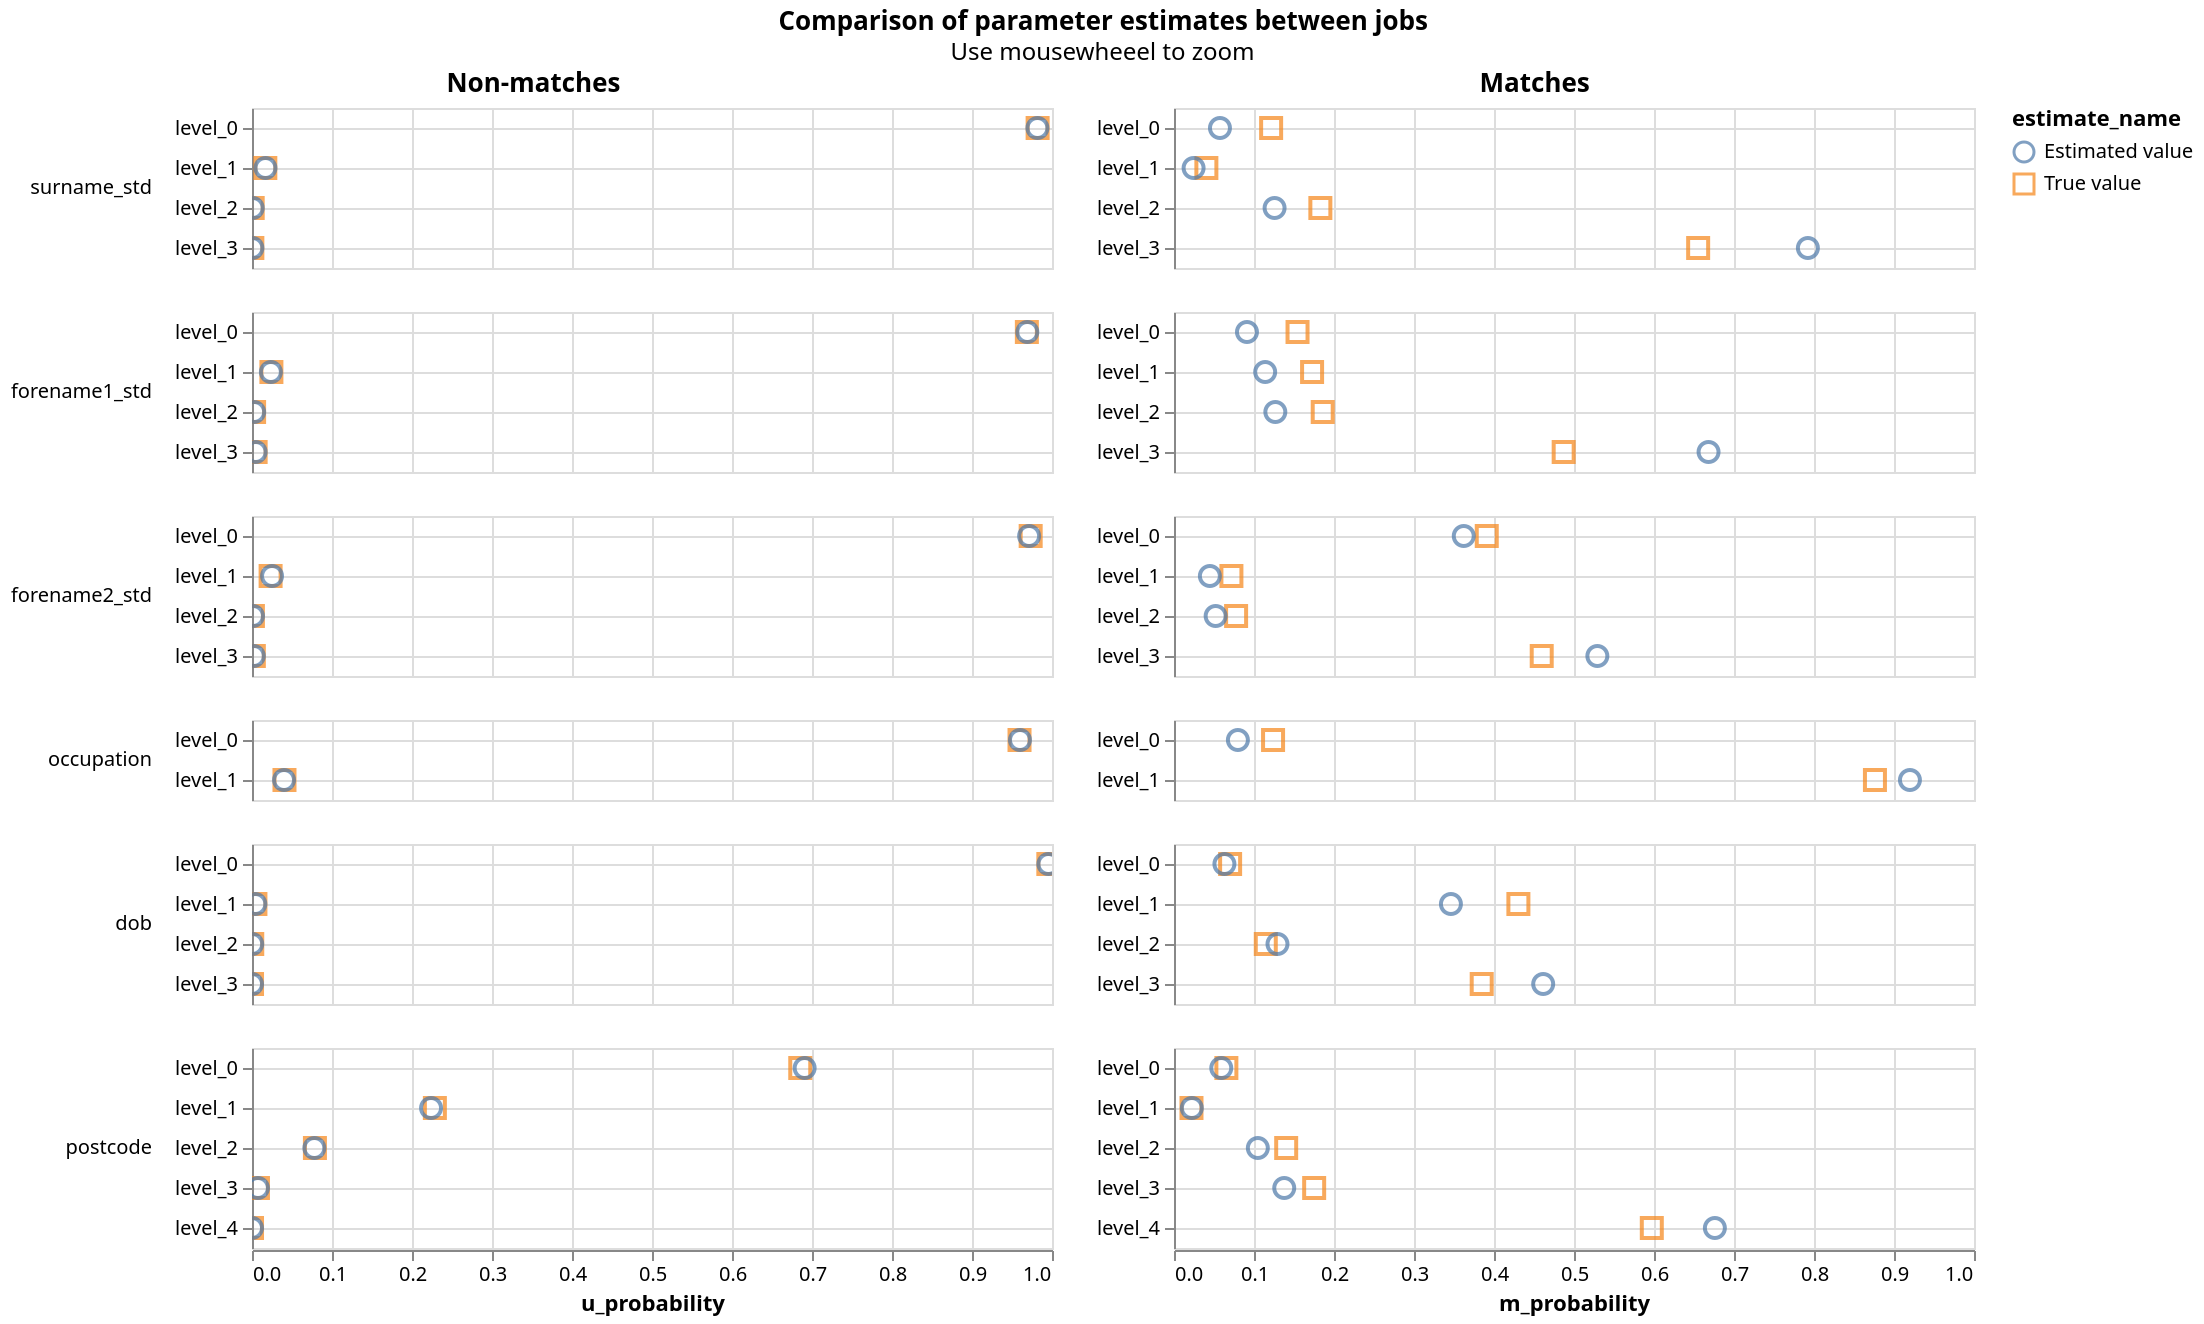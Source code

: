 {"config": {"view": {"continuousWidth": 400, "continuousHeight": 300}, "title": {"anchor": "middle"}}, "hconcat": [{"mark": {"type": "point", "filled": false, "opacity": 0.7, "size": 100}, "encoding": {"color": {"type": "nominal", "field": "estimate_name"}, "row": {"type": "nominal", "field": "column_name", "header": {"labelAlign": "left", "labelAnchor": "middle", "labelAngle": 0}, "sort": {"field": "gamma_index"}, "title": null}, "shape": {"type": "nominal", "field": "estimate_name", "scale": {"range": ["circle", "square", "triangle", "diamond"]}}, "tooltip": [{"type": "nominal", "field": "column_name"}, {"type": "nominal", "field": "estimate_name"}, {"type": "quantitative", "field": "m_probability"}, {"type": "quantitative", "field": "u_probability"}], "x": {"type": "quantitative", "field": "u_probability", "scale": {"domain": [0, 1]}}, "y": {"type": "nominal", "axis": {"grid": true, "title": null}, "field": "level_name"}}, "resolve": {"scale": {"y": "independent"}}, "selection": {"selector076": {"type": "interval", "bind": "scales", "encodings": ["x", "y"]}}, "title": "Non-matches", "transform": [{"filter": "(datum.gamma_index !== 1000000)"}]}, {"mark": {"type": "point", "filled": false, "opacity": 0.7, "size": 100}, "encoding": {"color": {"type": "nominal", "field": "estimate_name"}, "row": {"type": "nominal", "field": "column_name", "header": {"labels": false}, "sort": {"field": "gamma_index"}, "title": null}, "shape": {"type": "nominal", "field": "estimate_name", "scale": {"range": ["circle", "square", "triangle", "diamond", "cross"]}}, "tooltip": [{"type": "nominal", "field": "column_name"}, {"type": "nominal", "field": "estimate_name"}, {"type": "quantitative", "field": "m_probability"}, {"type": "quantitative", "field": "u_probability"}], "x": {"type": "quantitative", "field": "m_probability", "scale": {"domain": [0, 1]}}, "y": {"type": "nominal", "axis": {"grid": true, "title": null}, "field": "level_name"}}, "resolve": {"scale": {"y": "independent"}}, "selection": {"selector076": {"type": "interval", "bind": "scales", "encodings": ["x", "y"]}}, "title": "Matches", "transform": [{"filter": "(datum.gamma_index !== 1000001)"}]}], "data": {"name": "data-b04b5646394548f7a33a91fb896b9345"}, "title": {"text": "Comparison of parameter estimates between jobs", "subtitle": "Use mousewheeel to zoom"}, "$schema": "https://vega.github.io/schema/vega-lite/v4.8.1.json", "datasets": {"data-b04b5646394548f7a33a91fb896b9345": [{"m_probability": 0.12140211638205875, "u_probability": 0.9820228936867247, "bayes_factor": 0.12362452765870778, "log2_bayes_factor": -3.0159630861031115, "gamma_column_name": "gamma_surname_std", "level_name": "level_0", "gamma_index": 0, "column_name": "surname_std", "max_gamma_index": 3, "num_levels": 4, "level_proportion": null, "estimate_name": "True value"}, {"m_probability": 0.040466007404380305, "u_probability": 0.01665746968684804, "bayes_factor": 2.4293009781870034, "log2_bayes_factor": 1.2805412437151829, "gamma_column_name": "gamma_surname_std", "level_name": "level_1", "gamma_index": 1, "column_name": "surname_std", "max_gamma_index": 3, "num_levels": 4, "level_proportion": null, "estimate_name": "True value"}, {"m_probability": 0.18294854463667662, "u_probability": 0.0008665907155324716, "bayes_factor": 211.11297566148625, "log2_bayes_factor": 7.721871443718791, "gamma_column_name": "gamma_surname_std", "level_name": "level_2", "gamma_index": 2, "column_name": "surname_std", "max_gamma_index": 3, "num_levels": 4, "level_proportion": null, "estimate_name": "True value"}, {"m_probability": 0.6551833315768844, "u_probability": 0.0004530459108948566, "bayes_factor": 1446.1742525890274, "log2_bayes_factor": 10.498025680796198, "gamma_column_name": "gamma_surname_std", "level_name": "level_3", "gamma_index": 3, "column_name": "surname_std", "max_gamma_index": 3, "num_levels": 4, "level_proportion": null, "estimate_name": "True value"}, {"m_probability": 0.057445467954744533, "u_probability": 0.9817974369370883, "bayes_factor": 0.058510509188083704, "log2_bayes_factor": -4.09516041650001, "gamma_column_name": "gamma_surname_std", "level_name": "level_0", "gamma_index": 0, "column_name": "surname_std", "max_gamma_index": 3, "num_levels": 4, "level_proportion": null, "estimate_name": "Estimated value"}, {"m_probability": 0.02448492531920492, "u_probability": 0.016806499906431294, "bayes_factor": 1.4568723681624718, "log2_bayes_factor": 0.5428744931302857, "gamma_column_name": "gamma_surname_std", "level_name": "level_1", "gamma_index": 1, "column_name": "surname_std", "max_gamma_index": 3, "num_levels": 4, "level_proportion": null, "estimate_name": "Estimated value"}, {"m_probability": 0.12572473271134366, "u_probability": 0.0009071766401315401, "bayes_factor": 138.58903233345342, "log2_bayes_factor": 7.114669279686929, "gamma_column_name": "gamma_surname_std", "level_name": "level_2", "gamma_index": 2, "column_name": "surname_std", "max_gamma_index": 3, "num_levels": 4, "level_proportion": null, "estimate_name": "Estimated value"}, {"m_probability": 0.7923448740147065, "u_probability": 0.000488886516348933, "bayes_factor": 1620.7132893172004, "log2_bayes_factor": 10.662413179548986, "gamma_column_name": "gamma_surname_std", "level_name": "level_3", "gamma_index": 3, "column_name": "surname_std", "max_gamma_index": 3, "num_levels": 4, "level_proportion": null, "estimate_name": "Estimated value"}, {"m_probability": 0.1544114219741055, "u_probability": 0.9685798287830659, "bayes_factor": 0.1594204394779826, "log2_bayes_factor": -2.6490914841091526, "gamma_column_name": "gamma_forename1_std", "level_name": "level_0", "gamma_index": 0, "column_name": "forename1_std", "max_gamma_index": 3, "num_levels": 4, "level_proportion": null, "estimate_name": "True value"}, {"m_probability": 0.1726021061236783, "u_probability": 0.024246877418753605, "bayes_factor": 7.1185292498810675, "log2_bayes_factor": 2.8315791986237535, "gamma_column_name": "gamma_forename1_std", "level_name": "level_1", "gamma_index": 1, "column_name": "forename1_std", "max_gamma_index": 3, "num_levels": 4, "level_proportion": null, "estimate_name": "True value"}, {"m_probability": 0.18588889964539387, "u_probability": 0.002625327593639522, "bayes_factor": 70.805982497481, "log2_bayes_factor": 6.14579935568742, "gamma_column_name": "gamma_forename1_std", "level_name": "level_2", "gamma_index": 2, "column_name": "forename1_std", "max_gamma_index": 3, "num_levels": 4, "level_proportion": null, "estimate_name": "True value"}, {"m_probability": 0.4870975722568223, "u_probability": 0.0045479662045409056, "bayes_factor": 107.10228492253987, "log2_bayes_factor": 6.742845448679454, "gamma_column_name": "gamma_forename1_std", "level_name": "level_3", "gamma_index": 3, "column_name": "forename1_std", "max_gamma_index": 3, "num_levels": 4, "level_proportion": null, "estimate_name": "True value"}, {"m_probability": 0.09120408186400987, "u_probability": 0.9691391321819649, "bayes_factor": 0.09410834712521489, "log2_bayes_factor": -3.4095334984672765, "gamma_column_name": "gamma_forename1_std", "level_name": "level_0", "gamma_index": 0, "column_name": "forename1_std", "max_gamma_index": 3, "num_levels": 4, "level_proportion": null, "estimate_name": "Estimated value"}, {"m_probability": 0.1139680481440858, "u_probability": 0.023598831152535683, "bayes_factor": 4.8293937698621985, "log2_bayes_factor": 2.271842100012309, "gamma_column_name": "gamma_forename1_std", "level_name": "level_1", "gamma_index": 1, "column_name": "forename1_std", "max_gamma_index": 3, "num_levels": 4, "level_proportion": null, "estimate_name": "Estimated value"}, {"m_probability": 0.12665500906365176, "u_probability": 0.002699976619739397, "bayes_factor": 46.909668823679134, "log2_bayes_factor": 5.551813410512936, "gamma_column_name": "gamma_forename1_std", "level_name": "level_2", "gamma_index": 2, "column_name": "forename1_std", "max_gamma_index": 3, "num_levels": 4, "level_proportion": null, "estimate_name": "Estimated value"}, {"m_probability": 0.6681728609282522, "u_probability": 0.004562060045760031, "bayes_factor": 146.46296940989427, "log2_bayes_factor": 7.194392140416933, "gamma_column_name": "gamma_forename1_std", "level_name": "level_3", "gamma_index": 3, "column_name": "forename1_std", "max_gamma_index": 3, "num_levels": 4, "level_proportion": null, "estimate_name": "Estimated value"}, {"m_probability": 0.39095170388214284, "u_probability": 0.9733369610525967, "bayes_factor": 0.40166121243290254, "log2_bayes_factor": -1.315948944762423, "gamma_column_name": "gamma_forename2_std", "level_name": "level_0", "gamma_index": 0, "column_name": "forename2_std", "max_gamma_index": 3, "num_levels": 4, "level_proportion": null, "estimate_name": "True value"}, {"m_probability": 0.07177189894738198, "u_probability": 0.02324635527580259, "bayes_factor": 3.087447391036401, "log2_bayes_factor": 1.6264145539159292, "gamma_column_name": "gamma_forename2_std", "level_name": "level_1", "gamma_index": 1, "column_name": "forename2_std", "max_gamma_index": 3, "num_levels": 4, "level_proportion": null, "estimate_name": "True value"}, {"m_probability": 0.07763319554992328, "u_probability": 0.001131220535681584, "bayes_factor": 68.62781668222426, "log2_bayes_factor": 6.100721552558341, "gamma_column_name": "gamma_forename2_std", "level_name": "level_2", "gamma_index": 2, "column_name": "forename2_std", "max_gamma_index": 3, "num_levels": 4, "level_proportion": null, "estimate_name": "True value"}, {"m_probability": 0.4596432016205519, "u_probability": 0.00228546313591913, "bayes_factor": 201.1159989398386, "log2_bayes_factor": 7.65188404353664, "gamma_column_name": "gamma_forename2_std", "level_name": "level_3", "gamma_index": 3, "column_name": "forename2_std", "max_gamma_index": 3, "num_levels": 4, "level_proportion": null, "estimate_name": "True value"}, {"m_probability": 0.36218027993908625, "u_probability": 0.9713893319156476, "bayes_factor": 0.3728477017807489, "log2_bayes_factor": -1.4233416460539308, "gamma_column_name": "gamma_forename2_std", "level_name": "level_0", "gamma_index": 0, "column_name": "forename2_std", "max_gamma_index": 3, "num_levels": 4, "level_proportion": null, "estimate_name": "Estimated value"}, {"m_probability": 0.044836727912320386, "u_probability": 0.025042353358142835, "bayes_factor": 1.79043587761456, "log2_bayes_factor": 0.8403108511331558, "gamma_column_name": "gamma_forename2_std", "level_name": "level_1", "gamma_index": 1, "column_name": "forename2_std", "max_gamma_index": 3, "num_levels": 4, "level_proportion": null, "estimate_name": "Estimated value"}, {"m_probability": 0.05203482182467516, "u_probability": 0.001269891901470849, "bayes_factor": 40.975788383567114, "log2_bayes_factor": 5.35669980226263, "gamma_column_name": "gamma_forename2_std", "level_name": "level_2", "gamma_index": 2, "column_name": "forename2_std", "max_gamma_index": 3, "num_levels": 4, "level_proportion": null, "estimate_name": "Estimated value"}, {"m_probability": 0.529196759644314, "u_probability": 0.0022984228247386143, "bayes_factor": 230.24343212589545, "log2_bayes_factor": 7.847016192673113, "gamma_column_name": "gamma_forename2_std", "level_name": "level_3", "gamma_index": 3, "column_name": "forename2_std", "max_gamma_index": 3, "num_levels": 4, "level_proportion": null, "estimate_name": "Estimated value"}, {"m_probability": 0.12383415602114342, "u_probability": 0.959395136986275, "bayes_factor": 0.1290752383946209, "log2_bayes_factor": -2.953715832209978, "gamma_column_name": "gamma_occupation", "level_name": "level_0", "gamma_index": 0, "column_name": "occupation", "max_gamma_index": 1, "num_levels": 2, "level_proportion": null, "estimate_name": "True value"}, {"m_probability": 0.8761658439788566, "u_probability": 0.04060486301372503, "bayes_factor": 21.57785494024939, "log2_bayes_factor": 4.431479548180377, "gamma_column_name": "gamma_occupation", "level_name": "level_1", "gamma_index": 1, "column_name": "occupation", "max_gamma_index": 1, "num_levels": 2, "level_proportion": null, "estimate_name": "True value"}, {"m_probability": 0.07985909607683014, "u_probability": 0.9599610449899839, "bayes_factor": 0.08318993410577757, "log2_bayes_factor": -3.5874472154253723, "gamma_column_name": "gamma_occupation", "level_name": "level_0", "gamma_index": 0, "column_name": "occupation", "max_gamma_index": 1, "num_levels": 2, "level_proportion": null, "estimate_name": "Estimated value"}, {"m_probability": 0.919918902774046, "u_probability": 0.0400389550100161, "bayes_factor": 22.975597203871082, "log2_bayes_factor": 4.522030456809314, "gamma_column_name": "gamma_occupation", "level_name": "level_1", "gamma_index": 1, "column_name": "occupation", "max_gamma_index": 1, "num_levels": 2, "level_proportion": null, "estimate_name": "Estimated value"}, {"m_probability": 0.0701545640159956, "u_probability": 0.995404153078916, "bayes_factor": 0.07047847228585323, "log2_bayes_factor": -3.826673537501512, "gamma_column_name": "gamma_dob", "level_name": "level_0", "gamma_index": 0, "column_name": "dob", "max_gamma_index": 3, "num_levels": 4, "level_proportion": null, "estimate_name": "True value"}, {"m_probability": 0.430486876107942, "u_probability": 0.004279693937394787, "bayes_factor": 100.58823887999706, "log2_bayes_factor": 6.652317819953691, "gamma_column_name": "gamma_dob", "level_name": "level_1", "gamma_index": 1, "column_name": "dob", "max_gamma_index": 3, "num_levels": 4, "level_proportion": null, "estimate_name": "True value"}, {"m_probability": 0.1147337033525214, "u_probability": 0.00029712593607259945, "bayes_factor": 386.1450295085902, "log2_bayes_factor": 8.592998990780155, "gamma_column_name": "gamma_dob", "level_name": "level_2", "gamma_index": 2, "column_name": "dob", "max_gamma_index": 3, "num_levels": 4, "level_proportion": null, "estimate_name": "True value"}, {"m_probability": 0.384624856523541, "u_probability": 1.9027047616605906e-05, "bayes_factor": 20214.636777797237, "log2_bayes_factor": 14.303112660647136, "gamma_column_name": "gamma_dob", "level_name": "level_3", "gamma_index": 3, "column_name": "dob", "max_gamma_index": 3, "num_levels": 4, "level_proportion": null, "estimate_name": "True value"}, {"m_probability": 0.06301351390280437, "u_probability": 0.9954848564677236, "bayes_factor": 0.06329931941546059, "log2_bayes_factor": -3.9816662016727413, "gamma_column_name": "gamma_dob", "level_name": "level_0", "gamma_index": 0, "column_name": "dob", "max_gamma_index": 3, "num_levels": 4, "level_proportion": null, "estimate_name": "Estimated value"}, {"m_probability": 0.34614852376863, "u_probability": 0.0042230512394995316, "bayes_factor": 81.96645130208071, "log2_bayes_factor": 6.356961633351188, "gamma_column_name": "gamma_dob", "level_name": "level_1", "gamma_index": 1, "column_name": "dob", "max_gamma_index": 3, "num_levels": 4, "level_proportion": null, "estimate_name": "Estimated value"}, {"m_probability": 0.1293524507416922, "u_probability": 0.00027406644599351464, "bayes_factor": 471.9747806878669, "log2_bayes_factor": 8.882565963030084, "gamma_column_name": "gamma_dob", "level_name": "level_2", "gamma_index": 2, "column_name": "dob", "max_gamma_index": 3, "num_levels": 4, "level_proportion": null, "estimate_name": "Estimated value"}, {"m_probability": 0.46148551158687373, "u_probability": 1.8025846783466064e-05, "bayes_factor": 25601.32220862791, "log2_bayes_factor": 14.643930701281406, "gamma_column_name": "gamma_dob", "level_name": "level_3", "gamma_index": 3, "column_name": "dob", "max_gamma_index": 3, "num_levels": 4, "level_proportion": null, "estimate_name": "Estimated value"}, {"m_probability": 0.06546442261733629, "u_probability": 0.6853158286404001, "bayes_factor": 0.0955244573107429, "log2_bayes_factor": -3.387986033342935, "gamma_column_name": "gamma_postcode", "level_name": "level_0", "gamma_index": 0, "column_name": "postcode", "max_gamma_index": 4, "num_levels": 5, "level_proportion": null, "estimate_name": "True value"}, {"m_probability": 0.021853819347834424, "u_probability": 0.22858301828969513, "bayes_factor": 0.09560561196255596, "log2_bayes_factor": -3.386760884195058, "gamma_column_name": "gamma_postcode", "level_name": "level_1", "gamma_index": 1, "column_name": "postcode", "max_gamma_index": 4, "num_levels": 5, "level_proportion": null, "estimate_name": "True value"}, {"m_probability": 0.1402251994052269, "u_probability": 0.07864856388216644, "bayes_factor": 1.7829340102804212, "log2_bayes_factor": 0.8342533071115419, "gamma_column_name": "gamma_postcode", "level_name": "level_2", "gamma_index": 2, "column_name": "postcode", "max_gamma_index": 4, "num_levels": 5, "level_proportion": null, "estimate_name": "True value"}, {"m_probability": 0.17520711400941888, "u_probability": 0.007437314106513933, "bayes_factor": 23.55784783326075, "log2_bayes_factor": 4.558135840248216, "gamma_column_name": "gamma_postcode", "level_name": "level_3", "gamma_index": 3, "column_name": "postcode", "max_gamma_index": 4, "num_levels": 5, "level_proportion": null, "estimate_name": "True value"}, {"m_probability": 0.5972494446201835, "u_probability": 1.527508122444445e-05, "bayes_factor": 39099.59206399607, "log2_bayes_factor": 15.254865935155735, "gamma_column_name": "gamma_postcode", "level_name": "level_4", "gamma_index": 4, "column_name": "postcode", "max_gamma_index": 4, "num_levels": 5, "level_proportion": null, "estimate_name": "True value"}, {"m_probability": 0.05907165504710962, "u_probability": 0.6907906980437387, "bayes_factor": 0.08551310145662874, "log2_bayes_factor": -3.547710717630094, "gamma_column_name": "gamma_postcode", "level_name": "level_0", "gamma_index": 0, "column_name": "postcode", "max_gamma_index": 4, "num_levels": 5, "level_proportion": null, "estimate_name": "Estimated value"}, {"m_probability": 0.022271747384274135, "u_probability": 0.22380891410179998, "bayes_factor": 0.0995123338748866, "log2_bayes_factor": -3.3289808408283417, "gamma_column_name": "gamma_postcode", "level_name": "level_1", "gamma_index": 1, "column_name": "postcode", "max_gamma_index": 4, "num_levels": 5, "level_proportion": null, "estimate_name": "Estimated value"}, {"m_probability": 0.10477802134107193, "u_probability": 0.07796073184494226, "bayes_factor": 1.3439845786654125, "log2_bayes_factor": 0.4265165842397574, "gamma_column_name": "gamma_postcode", "level_name": "level_2", "gamma_index": 2, "column_name": "postcode", "max_gamma_index": 4, "num_levels": 5, "level_proportion": null, "estimate_name": "Estimated value"}, {"m_probability": 0.13779264312941883, "u_probability": 0.007425049019437554, "bayes_factor": 18.557809216976267, "log2_bayes_factor": 4.2139545026397105, "gamma_column_name": "gamma_postcode", "level_name": "level_3", "gamma_index": 3, "column_name": "postcode", "max_gamma_index": 4, "num_levels": 5, "level_proportion": null, "estimate_name": "Estimated value"}, {"m_probability": 0.6760859330981255, "u_probability": 1.4606990081638684e-05, "bayes_factor": 46285.09565074469, "log2_bayes_factor": 15.498260082918211, "gamma_column_name": "gamma_postcode", "level_name": "level_4", "gamma_index": 4, "column_name": "postcode", "max_gamma_index": 4, "num_levels": 5, "level_proportion": null, "estimate_name": "Estimated value"}]}}